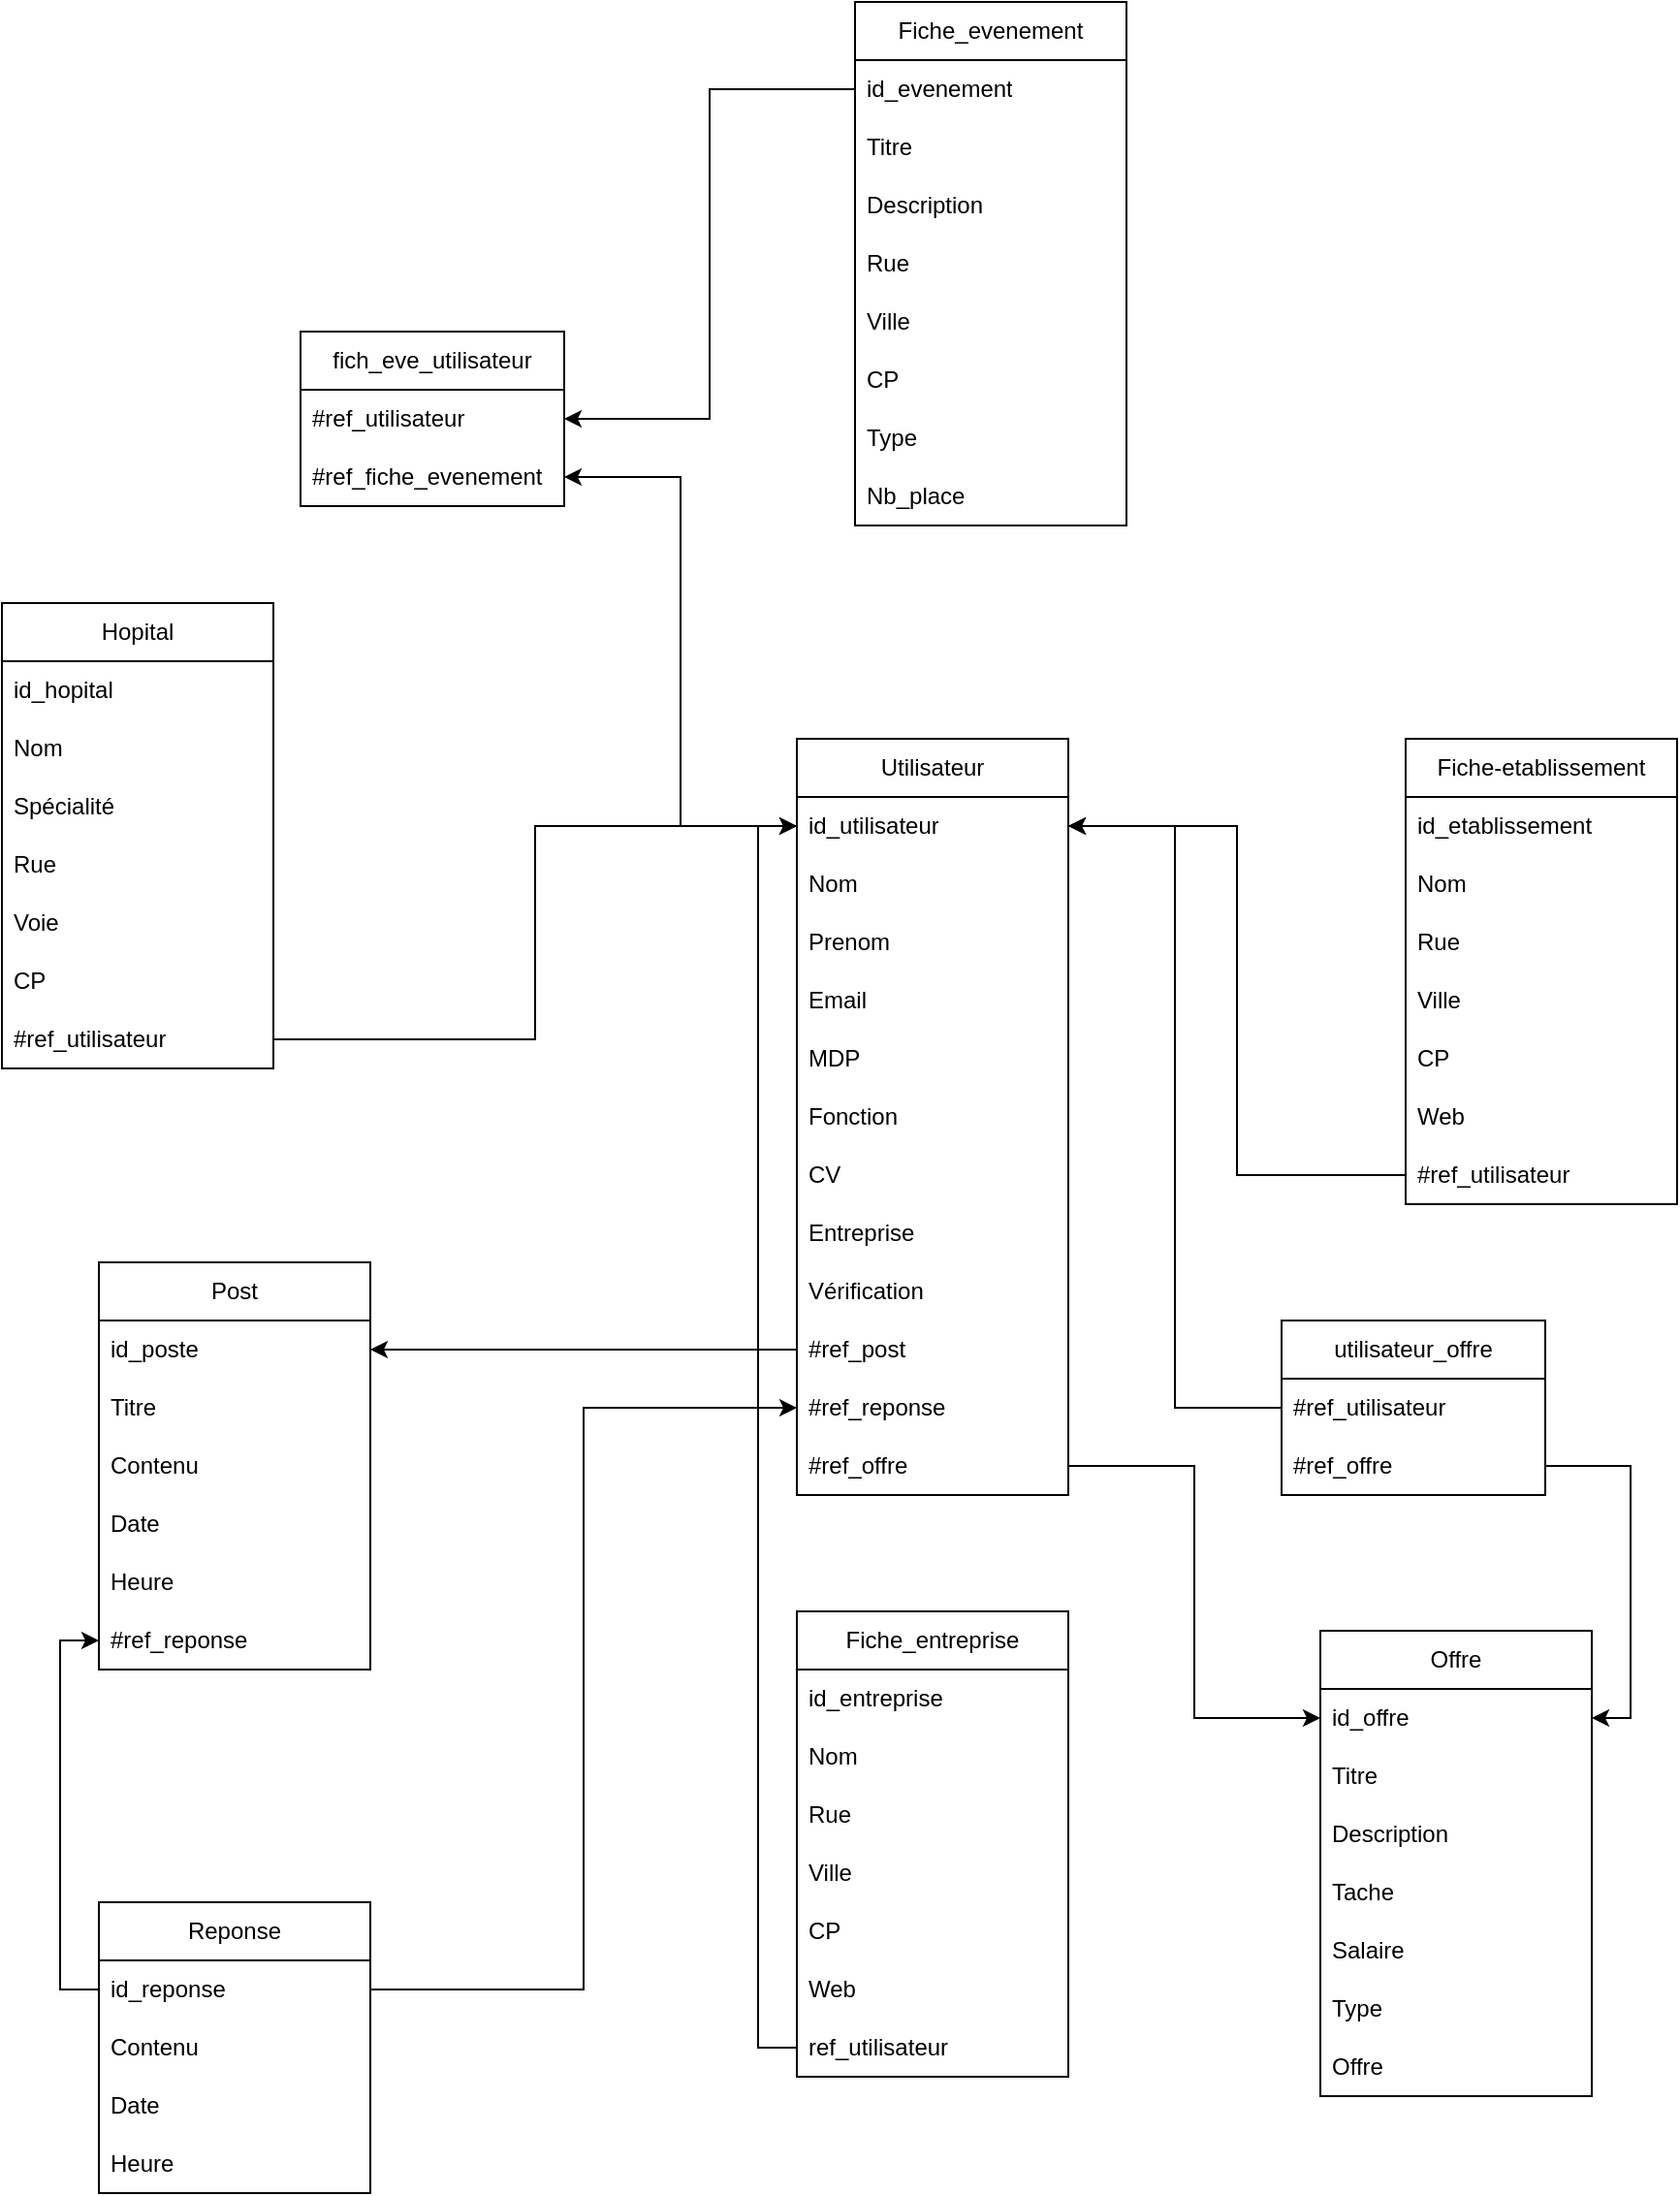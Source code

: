 <mxfile version="24.7.14">
  <diagram name="Page-1" id="RtZg7APE0yVRXItRUlBK">
    <mxGraphModel dx="2138" dy="-598" grid="1" gridSize="10" guides="1" tooltips="1" connect="1" arrows="1" fold="1" page="1" pageScale="1" pageWidth="827" pageHeight="1169" math="0" shadow="0">
      <root>
        <mxCell id="0" />
        <mxCell id="1" parent="0" />
        <mxCell id="PMCNjyBS-ILOIrj1MuaT-1" value="Utilisateur" style="swimlane;fontStyle=0;childLayout=stackLayout;horizontal=1;startSize=30;horizontalStack=0;resizeParent=1;resizeParentMax=0;resizeLast=0;collapsible=1;marginBottom=0;whiteSpace=wrap;html=1;" parent="1" vertex="1">
          <mxGeometry x="120" y="1550" width="140" height="390" as="geometry" />
        </mxCell>
        <mxCell id="PMCNjyBS-ILOIrj1MuaT-2" value="id_utilisateur" style="text;strokeColor=none;fillColor=none;align=left;verticalAlign=middle;spacingLeft=4;spacingRight=4;overflow=hidden;points=[[0,0.5],[1,0.5]];portConstraint=eastwest;rotatable=0;whiteSpace=wrap;html=1;" parent="PMCNjyBS-ILOIrj1MuaT-1" vertex="1">
          <mxGeometry y="30" width="140" height="30" as="geometry" />
        </mxCell>
        <mxCell id="PMCNjyBS-ILOIrj1MuaT-3" value="Nom" style="text;strokeColor=none;fillColor=none;align=left;verticalAlign=middle;spacingLeft=4;spacingRight=4;overflow=hidden;points=[[0,0.5],[1,0.5]];portConstraint=eastwest;rotatable=0;whiteSpace=wrap;html=1;" parent="PMCNjyBS-ILOIrj1MuaT-1" vertex="1">
          <mxGeometry y="60" width="140" height="30" as="geometry" />
        </mxCell>
        <mxCell id="PMCNjyBS-ILOIrj1MuaT-4" value="Prenom" style="text;strokeColor=none;fillColor=none;align=left;verticalAlign=middle;spacingLeft=4;spacingRight=4;overflow=hidden;points=[[0,0.5],[1,0.5]];portConstraint=eastwest;rotatable=0;whiteSpace=wrap;html=1;" parent="PMCNjyBS-ILOIrj1MuaT-1" vertex="1">
          <mxGeometry y="90" width="140" height="30" as="geometry" />
        </mxCell>
        <mxCell id="PMCNjyBS-ILOIrj1MuaT-5" value="Email" style="text;strokeColor=none;fillColor=none;align=left;verticalAlign=middle;spacingLeft=4;spacingRight=4;overflow=hidden;points=[[0,0.5],[1,0.5]];portConstraint=eastwest;rotatable=0;whiteSpace=wrap;html=1;" parent="PMCNjyBS-ILOIrj1MuaT-1" vertex="1">
          <mxGeometry y="120" width="140" height="30" as="geometry" />
        </mxCell>
        <mxCell id="PMCNjyBS-ILOIrj1MuaT-7" value="MDP" style="text;strokeColor=none;fillColor=none;align=left;verticalAlign=middle;spacingLeft=4;spacingRight=4;overflow=hidden;points=[[0,0.5],[1,0.5]];portConstraint=eastwest;rotatable=0;whiteSpace=wrap;html=1;" parent="PMCNjyBS-ILOIrj1MuaT-1" vertex="1">
          <mxGeometry y="150" width="140" height="30" as="geometry" />
        </mxCell>
        <mxCell id="PMCNjyBS-ILOIrj1MuaT-6" value="Fonction" style="text;strokeColor=none;fillColor=none;align=left;verticalAlign=middle;spacingLeft=4;spacingRight=4;overflow=hidden;points=[[0,0.5],[1,0.5]];portConstraint=eastwest;rotatable=0;whiteSpace=wrap;html=1;" parent="PMCNjyBS-ILOIrj1MuaT-1" vertex="1">
          <mxGeometry y="180" width="140" height="30" as="geometry" />
        </mxCell>
        <mxCell id="PMCNjyBS-ILOIrj1MuaT-11" value="CV" style="text;strokeColor=none;fillColor=none;align=left;verticalAlign=middle;spacingLeft=4;spacingRight=4;overflow=hidden;points=[[0,0.5],[1,0.5]];portConstraint=eastwest;rotatable=0;whiteSpace=wrap;html=1;" parent="PMCNjyBS-ILOIrj1MuaT-1" vertex="1">
          <mxGeometry y="210" width="140" height="30" as="geometry" />
        </mxCell>
        <mxCell id="PMCNjyBS-ILOIrj1MuaT-10" value="Entreprise" style="text;strokeColor=none;fillColor=none;align=left;verticalAlign=middle;spacingLeft=4;spacingRight=4;overflow=hidden;points=[[0,0.5],[1,0.5]];portConstraint=eastwest;rotatable=0;whiteSpace=wrap;html=1;" parent="PMCNjyBS-ILOIrj1MuaT-1" vertex="1">
          <mxGeometry y="240" width="140" height="30" as="geometry" />
        </mxCell>
        <mxCell id="nic5Tko7jXk72hgf6L3k-41" value="Vérification" style="text;strokeColor=none;fillColor=none;align=left;verticalAlign=middle;spacingLeft=4;spacingRight=4;overflow=hidden;points=[[0,0.5],[1,0.5]];portConstraint=eastwest;rotatable=0;whiteSpace=wrap;html=1;" parent="PMCNjyBS-ILOIrj1MuaT-1" vertex="1">
          <mxGeometry y="270" width="140" height="30" as="geometry" />
        </mxCell>
        <mxCell id="LtXJZvQWfDIkcKmAmPq4-15" value="#ref_post" style="text;strokeColor=none;fillColor=none;align=left;verticalAlign=middle;spacingLeft=4;spacingRight=4;overflow=hidden;points=[[0,0.5],[1,0.5]];portConstraint=eastwest;rotatable=0;whiteSpace=wrap;html=1;" vertex="1" parent="PMCNjyBS-ILOIrj1MuaT-1">
          <mxGeometry y="300" width="140" height="30" as="geometry" />
        </mxCell>
        <mxCell id="LtXJZvQWfDIkcKmAmPq4-17" value="#ref_reponse" style="text;strokeColor=none;fillColor=none;align=left;verticalAlign=middle;spacingLeft=4;spacingRight=4;overflow=hidden;points=[[0,0.5],[1,0.5]];portConstraint=eastwest;rotatable=0;whiteSpace=wrap;html=1;" vertex="1" parent="PMCNjyBS-ILOIrj1MuaT-1">
          <mxGeometry y="330" width="140" height="30" as="geometry" />
        </mxCell>
        <mxCell id="LtXJZvQWfDIkcKmAmPq4-21" value="#ref_offre" style="text;strokeColor=none;fillColor=none;align=left;verticalAlign=middle;spacingLeft=4;spacingRight=4;overflow=hidden;points=[[0,0.5],[1,0.5]];portConstraint=eastwest;rotatable=0;whiteSpace=wrap;html=1;" vertex="1" parent="PMCNjyBS-ILOIrj1MuaT-1">
          <mxGeometry y="360" width="140" height="30" as="geometry" />
        </mxCell>
        <mxCell id="PMCNjyBS-ILOIrj1MuaT-22" value="Hopital" style="swimlane;fontStyle=0;childLayout=stackLayout;horizontal=1;startSize=30;horizontalStack=0;resizeParent=1;resizeParentMax=0;resizeLast=0;collapsible=1;marginBottom=0;whiteSpace=wrap;html=1;" parent="1" vertex="1">
          <mxGeometry x="-290" y="1480" width="140" height="240" as="geometry" />
        </mxCell>
        <mxCell id="PMCNjyBS-ILOIrj1MuaT-23" value="id_hopital" style="text;strokeColor=none;fillColor=none;align=left;verticalAlign=middle;spacingLeft=4;spacingRight=4;overflow=hidden;points=[[0,0.5],[1,0.5]];portConstraint=eastwest;rotatable=0;whiteSpace=wrap;html=1;" parent="PMCNjyBS-ILOIrj1MuaT-22" vertex="1">
          <mxGeometry y="30" width="140" height="30" as="geometry" />
        </mxCell>
        <mxCell id="PMCNjyBS-ILOIrj1MuaT-25" value="Nom" style="text;strokeColor=none;fillColor=none;align=left;verticalAlign=middle;spacingLeft=4;spacingRight=4;overflow=hidden;points=[[0,0.5],[1,0.5]];portConstraint=eastwest;rotatable=0;whiteSpace=wrap;html=1;" parent="PMCNjyBS-ILOIrj1MuaT-22" vertex="1">
          <mxGeometry y="60" width="140" height="30" as="geometry" />
        </mxCell>
        <mxCell id="PMCNjyBS-ILOIrj1MuaT-29" value="Spécialité" style="text;strokeColor=none;fillColor=none;align=left;verticalAlign=middle;spacingLeft=4;spacingRight=4;overflow=hidden;points=[[0,0.5],[1,0.5]];portConstraint=eastwest;rotatable=0;whiteSpace=wrap;html=1;strokeWidth=1;perimeterSpacing=0;" parent="PMCNjyBS-ILOIrj1MuaT-22" vertex="1">
          <mxGeometry y="90" width="140" height="30" as="geometry" />
        </mxCell>
        <mxCell id="nic5Tko7jXk72hgf6L3k-20" value="Rue" style="text;strokeColor=none;fillColor=none;align=left;verticalAlign=middle;spacingLeft=4;spacingRight=4;overflow=hidden;points=[[0,0.5],[1,0.5]];portConstraint=eastwest;rotatable=0;whiteSpace=wrap;html=1;" parent="PMCNjyBS-ILOIrj1MuaT-22" vertex="1">
          <mxGeometry y="120" width="140" height="30" as="geometry" />
        </mxCell>
        <mxCell id="nic5Tko7jXk72hgf6L3k-21" value="Voie" style="text;strokeColor=none;fillColor=none;align=left;verticalAlign=middle;spacingLeft=4;spacingRight=4;overflow=hidden;points=[[0,0.5],[1,0.5]];portConstraint=eastwest;rotatable=0;whiteSpace=wrap;html=1;" parent="PMCNjyBS-ILOIrj1MuaT-22" vertex="1">
          <mxGeometry y="150" width="140" height="30" as="geometry" />
        </mxCell>
        <mxCell id="nic5Tko7jXk72hgf6L3k-22" value="CP" style="text;strokeColor=none;fillColor=none;align=left;verticalAlign=middle;spacingLeft=4;spacingRight=4;overflow=hidden;points=[[0,0.5],[1,0.5]];portConstraint=eastwest;rotatable=0;whiteSpace=wrap;html=1;" parent="PMCNjyBS-ILOIrj1MuaT-22" vertex="1">
          <mxGeometry y="180" width="140" height="30" as="geometry" />
        </mxCell>
        <mxCell id="LtXJZvQWfDIkcKmAmPq4-11" value="#ref_utilisateur" style="text;strokeColor=none;fillColor=none;align=left;verticalAlign=middle;spacingLeft=4;spacingRight=4;overflow=hidden;points=[[0,0.5],[1,0.5]];portConstraint=eastwest;rotatable=0;whiteSpace=wrap;html=1;" vertex="1" parent="PMCNjyBS-ILOIrj1MuaT-22">
          <mxGeometry y="210" width="140" height="30" as="geometry" />
        </mxCell>
        <mxCell id="PMCNjyBS-ILOIrj1MuaT-30" value="Fiche_entreprise" style="swimlane;fontStyle=0;childLayout=stackLayout;horizontal=1;startSize=30;horizontalStack=0;resizeParent=1;resizeParentMax=0;resizeLast=0;collapsible=1;marginBottom=0;whiteSpace=wrap;html=1;" parent="1" vertex="1">
          <mxGeometry x="120" y="2000" width="140" height="240" as="geometry" />
        </mxCell>
        <mxCell id="PMCNjyBS-ILOIrj1MuaT-31" value="id_entreprise" style="text;strokeColor=none;fillColor=none;align=left;verticalAlign=middle;spacingLeft=4;spacingRight=4;overflow=hidden;points=[[0,0.5],[1,0.5]];portConstraint=eastwest;rotatable=0;whiteSpace=wrap;html=1;" parent="PMCNjyBS-ILOIrj1MuaT-30" vertex="1">
          <mxGeometry y="30" width="140" height="30" as="geometry" />
        </mxCell>
        <mxCell id="PMCNjyBS-ILOIrj1MuaT-32" value="Nom" style="text;strokeColor=none;fillColor=none;align=left;verticalAlign=middle;spacingLeft=4;spacingRight=4;overflow=hidden;points=[[0,0.5],[1,0.5]];portConstraint=eastwest;rotatable=0;whiteSpace=wrap;html=1;" parent="PMCNjyBS-ILOIrj1MuaT-30" vertex="1">
          <mxGeometry y="60" width="140" height="30" as="geometry" />
        </mxCell>
        <mxCell id="PMCNjyBS-ILOIrj1MuaT-41" value="Rue" style="text;strokeColor=none;fillColor=none;align=left;verticalAlign=middle;spacingLeft=4;spacingRight=4;overflow=hidden;points=[[0,0.5],[1,0.5]];portConstraint=eastwest;rotatable=0;whiteSpace=wrap;html=1;" parent="PMCNjyBS-ILOIrj1MuaT-30" vertex="1">
          <mxGeometry y="90" width="140" height="30" as="geometry" />
        </mxCell>
        <mxCell id="PMCNjyBS-ILOIrj1MuaT-38" value="Ville" style="text;strokeColor=none;fillColor=none;align=left;verticalAlign=middle;spacingLeft=4;spacingRight=4;overflow=hidden;points=[[0,0.5],[1,0.5]];portConstraint=eastwest;rotatable=0;whiteSpace=wrap;html=1;" parent="PMCNjyBS-ILOIrj1MuaT-30" vertex="1">
          <mxGeometry y="120" width="140" height="30" as="geometry" />
        </mxCell>
        <mxCell id="PMCNjyBS-ILOIrj1MuaT-37" value="CP" style="text;strokeColor=none;fillColor=none;align=left;verticalAlign=middle;spacingLeft=4;spacingRight=4;overflow=hidden;points=[[0,0.5],[1,0.5]];portConstraint=eastwest;rotatable=0;whiteSpace=wrap;html=1;" parent="PMCNjyBS-ILOIrj1MuaT-30" vertex="1">
          <mxGeometry y="150" width="140" height="30" as="geometry" />
        </mxCell>
        <mxCell id="PMCNjyBS-ILOIrj1MuaT-40" value="Web" style="text;strokeColor=none;fillColor=none;align=left;verticalAlign=middle;spacingLeft=4;spacingRight=4;overflow=hidden;points=[[0,0.5],[1,0.5]];portConstraint=eastwest;rotatable=0;whiteSpace=wrap;html=1;" parent="PMCNjyBS-ILOIrj1MuaT-30" vertex="1">
          <mxGeometry y="180" width="140" height="30" as="geometry" />
        </mxCell>
        <mxCell id="LtXJZvQWfDIkcKmAmPq4-19" value="ref_utilisateur" style="text;strokeColor=none;fillColor=none;align=left;verticalAlign=middle;spacingLeft=4;spacingRight=4;overflow=hidden;points=[[0,0.5],[1,0.5]];portConstraint=eastwest;rotatable=0;whiteSpace=wrap;html=1;" vertex="1" parent="PMCNjyBS-ILOIrj1MuaT-30">
          <mxGeometry y="210" width="140" height="30" as="geometry" />
        </mxCell>
        <mxCell id="PMCNjyBS-ILOIrj1MuaT-42" value="Fiche-etablissement" style="swimlane;fontStyle=0;childLayout=stackLayout;horizontal=1;startSize=30;horizontalStack=0;resizeParent=1;resizeParentMax=0;resizeLast=0;collapsible=1;marginBottom=0;whiteSpace=wrap;html=1;" parent="1" vertex="1">
          <mxGeometry x="434" y="1550" width="140" height="240" as="geometry" />
        </mxCell>
        <mxCell id="PMCNjyBS-ILOIrj1MuaT-43" value="id_etablissement" style="text;strokeColor=none;fillColor=none;align=left;verticalAlign=middle;spacingLeft=4;spacingRight=4;overflow=hidden;points=[[0,0.5],[1,0.5]];portConstraint=eastwest;rotatable=0;whiteSpace=wrap;html=1;" parent="PMCNjyBS-ILOIrj1MuaT-42" vertex="1">
          <mxGeometry y="30" width="140" height="30" as="geometry" />
        </mxCell>
        <mxCell id="PMCNjyBS-ILOIrj1MuaT-45" value="Nom" style="text;strokeColor=none;fillColor=none;align=left;verticalAlign=middle;spacingLeft=4;spacingRight=4;overflow=hidden;points=[[0,0.5],[1,0.5]];portConstraint=eastwest;rotatable=0;whiteSpace=wrap;html=1;" parent="PMCNjyBS-ILOIrj1MuaT-42" vertex="1">
          <mxGeometry y="60" width="140" height="30" as="geometry" />
        </mxCell>
        <mxCell id="PMCNjyBS-ILOIrj1MuaT-44" value="Rue" style="text;strokeColor=none;fillColor=none;align=left;verticalAlign=middle;spacingLeft=4;spacingRight=4;overflow=hidden;points=[[0,0.5],[1,0.5]];portConstraint=eastwest;rotatable=0;whiteSpace=wrap;html=1;" parent="PMCNjyBS-ILOIrj1MuaT-42" vertex="1">
          <mxGeometry y="90" width="140" height="30" as="geometry" />
        </mxCell>
        <mxCell id="PMCNjyBS-ILOIrj1MuaT-48" value="Ville" style="text;strokeColor=none;fillColor=none;align=left;verticalAlign=middle;spacingLeft=4;spacingRight=4;overflow=hidden;points=[[0,0.5],[1,0.5]];portConstraint=eastwest;rotatable=0;whiteSpace=wrap;html=1;" parent="PMCNjyBS-ILOIrj1MuaT-42" vertex="1">
          <mxGeometry y="120" width="140" height="30" as="geometry" />
        </mxCell>
        <mxCell id="PMCNjyBS-ILOIrj1MuaT-49" value="CP" style="text;strokeColor=none;fillColor=none;align=left;verticalAlign=middle;spacingLeft=4;spacingRight=4;overflow=hidden;points=[[0,0.5],[1,0.5]];portConstraint=eastwest;rotatable=0;whiteSpace=wrap;html=1;" parent="PMCNjyBS-ILOIrj1MuaT-42" vertex="1">
          <mxGeometry y="150" width="140" height="30" as="geometry" />
        </mxCell>
        <mxCell id="LtXJZvQWfDIkcKmAmPq4-8" value="Web" style="text;strokeColor=none;fillColor=none;align=left;verticalAlign=middle;spacingLeft=4;spacingRight=4;overflow=hidden;points=[[0,0.5],[1,0.5]];portConstraint=eastwest;rotatable=0;whiteSpace=wrap;html=1;" vertex="1" parent="PMCNjyBS-ILOIrj1MuaT-42">
          <mxGeometry y="180" width="140" height="30" as="geometry" />
        </mxCell>
        <mxCell id="PMCNjyBS-ILOIrj1MuaT-50" value="#ref_utilisateur" style="text;strokeColor=none;fillColor=none;align=left;verticalAlign=middle;spacingLeft=4;spacingRight=4;overflow=hidden;points=[[0,0.5],[1,0.5]];portConstraint=eastwest;rotatable=0;whiteSpace=wrap;html=1;" parent="PMCNjyBS-ILOIrj1MuaT-42" vertex="1">
          <mxGeometry y="210" width="140" height="30" as="geometry" />
        </mxCell>
        <mxCell id="PMCNjyBS-ILOIrj1MuaT-51" value="Offre" style="swimlane;fontStyle=0;childLayout=stackLayout;horizontal=1;startSize=30;horizontalStack=0;resizeParent=1;resizeParentMax=0;resizeLast=0;collapsible=1;marginBottom=0;whiteSpace=wrap;html=1;" parent="1" vertex="1">
          <mxGeometry x="390" y="2010" width="140" height="240" as="geometry" />
        </mxCell>
        <mxCell id="PMCNjyBS-ILOIrj1MuaT-52" value="id_offre" style="text;strokeColor=none;fillColor=none;align=left;verticalAlign=middle;spacingLeft=4;spacingRight=4;overflow=hidden;points=[[0,0.5],[1,0.5]];portConstraint=eastwest;rotatable=0;whiteSpace=wrap;html=1;" parent="PMCNjyBS-ILOIrj1MuaT-51" vertex="1">
          <mxGeometry y="30" width="140" height="30" as="geometry" />
        </mxCell>
        <mxCell id="PMCNjyBS-ILOIrj1MuaT-53" value="Titre" style="text;strokeColor=none;fillColor=none;align=left;verticalAlign=middle;spacingLeft=4;spacingRight=4;overflow=hidden;points=[[0,0.5],[1,0.5]];portConstraint=eastwest;rotatable=0;whiteSpace=wrap;html=1;" parent="PMCNjyBS-ILOIrj1MuaT-51" vertex="1">
          <mxGeometry y="60" width="140" height="30" as="geometry" />
        </mxCell>
        <mxCell id="PMCNjyBS-ILOIrj1MuaT-54" value="Description" style="text;strokeColor=none;fillColor=none;align=left;verticalAlign=middle;spacingLeft=4;spacingRight=4;overflow=hidden;points=[[0,0.5],[1,0.5]];portConstraint=eastwest;rotatable=0;whiteSpace=wrap;html=1;strokeWidth=1;perimeterSpacing=0;" parent="PMCNjyBS-ILOIrj1MuaT-51" vertex="1">
          <mxGeometry y="90" width="140" height="30" as="geometry" />
        </mxCell>
        <mxCell id="PMCNjyBS-ILOIrj1MuaT-55" value="Tache&lt;span style=&quot;color: rgba(0, 0, 0, 0); font-family: monospace; font-size: 0px; text-wrap: nowrap;&quot;&gt;%3CmxGraphModel%3E%3Croot%3E%3CmxCell%20id%3D%220%22%2F%3E%3CmxCell%20id%3D%221%22%20parent%3D%220%22%2F%3E%3CmxCell%20id%3D%222%22%20value%3D%22Description%22%20style%3D%22text%3BstrokeColor%3Dnone%3BfillColor%3Dnone%3Balign%3Dleft%3BverticalAlign%3Dmiddle%3BspacingLeft%3D4%3BspacingRight%3D4%3Boverflow%3Dhidden%3Bpoints%3D%5B%5B0%2C0.5%5D%2C%5B1%2C0.5%5D%5D%3BportConstraint%3Deastwest%3Brotatable%3D0%3BwhiteSpace%3Dwrap%3Bhtml%3D1%3BstrokeWidth%3D1%3BperimeterSpacing%3D0%3B%22%20vertex%3D%221%22%20parent%3D%221%22%3E%3CmxGeometry%20x%3D%22160%22%20y%3D%22590%22%20width%3D%22140%22%20height%3D%2230%22%20as%3D%22geometry%22%2F%3E%3C%2FmxCell%3E%3C%2Froot%3E%3C%2FmxGraphModel%3E&lt;/span&gt;" style="text;strokeColor=none;fillColor=none;align=left;verticalAlign=middle;spacingLeft=4;spacingRight=4;overflow=hidden;points=[[0,0.5],[1,0.5]];portConstraint=eastwest;rotatable=0;whiteSpace=wrap;html=1;strokeWidth=1;perimeterSpacing=0;" parent="PMCNjyBS-ILOIrj1MuaT-51" vertex="1">
          <mxGeometry y="120" width="140" height="30" as="geometry" />
        </mxCell>
        <mxCell id="PMCNjyBS-ILOIrj1MuaT-56" value="Salaire" style="text;strokeColor=none;fillColor=none;align=left;verticalAlign=middle;spacingLeft=4;spacingRight=4;overflow=hidden;points=[[0,0.5],[1,0.5]];portConstraint=eastwest;rotatable=0;whiteSpace=wrap;html=1;strokeWidth=1;perimeterSpacing=0;" parent="PMCNjyBS-ILOIrj1MuaT-51" vertex="1">
          <mxGeometry y="150" width="140" height="30" as="geometry" />
        </mxCell>
        <mxCell id="PMCNjyBS-ILOIrj1MuaT-57" value="Type" style="text;strokeColor=none;fillColor=none;align=left;verticalAlign=middle;spacingLeft=4;spacingRight=4;overflow=hidden;points=[[0,0.5],[1,0.5]];portConstraint=eastwest;rotatable=0;whiteSpace=wrap;html=1;strokeWidth=1;perimeterSpacing=0;" parent="PMCNjyBS-ILOIrj1MuaT-51" vertex="1">
          <mxGeometry y="180" width="140" height="30" as="geometry" />
        </mxCell>
        <mxCell id="PMCNjyBS-ILOIrj1MuaT-58" value="Offre" style="text;strokeColor=none;fillColor=none;align=left;verticalAlign=middle;spacingLeft=4;spacingRight=4;overflow=hidden;points=[[0,0.5],[1,0.5]];portConstraint=eastwest;rotatable=0;whiteSpace=wrap;html=1;strokeWidth=1;perimeterSpacing=0;" parent="PMCNjyBS-ILOIrj1MuaT-51" vertex="1">
          <mxGeometry y="210" width="140" height="30" as="geometry" />
        </mxCell>
        <mxCell id="PMCNjyBS-ILOIrj1MuaT-59" value="Fiche_evenement" style="swimlane;fontStyle=0;childLayout=stackLayout;horizontal=1;startSize=30;horizontalStack=0;resizeParent=1;resizeParentMax=0;resizeLast=0;collapsible=1;marginBottom=0;whiteSpace=wrap;html=1;" parent="1" vertex="1">
          <mxGeometry x="150" y="1170" width="140" height="270" as="geometry" />
        </mxCell>
        <mxCell id="PMCNjyBS-ILOIrj1MuaT-60" value="id_evenement" style="text;strokeColor=none;fillColor=none;align=left;verticalAlign=middle;spacingLeft=4;spacingRight=4;overflow=hidden;points=[[0,0.5],[1,0.5]];portConstraint=eastwest;rotatable=0;whiteSpace=wrap;html=1;" parent="PMCNjyBS-ILOIrj1MuaT-59" vertex="1">
          <mxGeometry y="30" width="140" height="30" as="geometry" />
        </mxCell>
        <mxCell id="PMCNjyBS-ILOIrj1MuaT-61" value="Titre" style="text;strokeColor=none;fillColor=none;align=left;verticalAlign=middle;spacingLeft=4;spacingRight=4;overflow=hidden;points=[[0,0.5],[1,0.5]];portConstraint=eastwest;rotatable=0;whiteSpace=wrap;html=1;" parent="PMCNjyBS-ILOIrj1MuaT-59" vertex="1">
          <mxGeometry y="60" width="140" height="30" as="geometry" />
        </mxCell>
        <mxCell id="PMCNjyBS-ILOIrj1MuaT-66" value="Description" style="text;strokeColor=none;fillColor=none;align=left;verticalAlign=middle;spacingLeft=4;spacingRight=4;overflow=hidden;points=[[0,0.5],[1,0.5]];portConstraint=eastwest;rotatable=0;whiteSpace=wrap;html=1;strokeWidth=1;perimeterSpacing=0;" parent="PMCNjyBS-ILOIrj1MuaT-59" vertex="1">
          <mxGeometry y="90" width="140" height="30" as="geometry" />
        </mxCell>
        <mxCell id="PMCNjyBS-ILOIrj1MuaT-62" value="Rue" style="text;strokeColor=none;fillColor=none;align=left;verticalAlign=middle;spacingLeft=4;spacingRight=4;overflow=hidden;points=[[0,0.5],[1,0.5]];portConstraint=eastwest;rotatable=0;whiteSpace=wrap;html=1;" parent="PMCNjyBS-ILOIrj1MuaT-59" vertex="1">
          <mxGeometry y="120" width="140" height="30" as="geometry" />
        </mxCell>
        <mxCell id="PMCNjyBS-ILOIrj1MuaT-63" value="Ville" style="text;strokeColor=none;fillColor=none;align=left;verticalAlign=middle;spacingLeft=4;spacingRight=4;overflow=hidden;points=[[0,0.5],[1,0.5]];portConstraint=eastwest;rotatable=0;whiteSpace=wrap;html=1;" parent="PMCNjyBS-ILOIrj1MuaT-59" vertex="1">
          <mxGeometry y="150" width="140" height="30" as="geometry" />
        </mxCell>
        <mxCell id="PMCNjyBS-ILOIrj1MuaT-64" value="CP" style="text;strokeColor=none;fillColor=none;align=left;verticalAlign=middle;spacingLeft=4;spacingRight=4;overflow=hidden;points=[[0,0.5],[1,0.5]];portConstraint=eastwest;rotatable=0;whiteSpace=wrap;html=1;" parent="PMCNjyBS-ILOIrj1MuaT-59" vertex="1">
          <mxGeometry y="180" width="140" height="30" as="geometry" />
        </mxCell>
        <mxCell id="PMCNjyBS-ILOIrj1MuaT-67" value="Type" style="text;strokeColor=none;fillColor=none;align=left;verticalAlign=middle;spacingLeft=4;spacingRight=4;overflow=hidden;points=[[0,0.5],[1,0.5]];portConstraint=eastwest;rotatable=0;whiteSpace=wrap;html=1;" parent="PMCNjyBS-ILOIrj1MuaT-59" vertex="1">
          <mxGeometry y="210" width="140" height="30" as="geometry" />
        </mxCell>
        <mxCell id="PMCNjyBS-ILOIrj1MuaT-65" value="Nb_place" style="text;strokeColor=none;fillColor=none;align=left;verticalAlign=middle;spacingLeft=4;spacingRight=4;overflow=hidden;points=[[0,0.5],[1,0.5]];portConstraint=eastwest;rotatable=0;whiteSpace=wrap;html=1;" parent="PMCNjyBS-ILOIrj1MuaT-59" vertex="1">
          <mxGeometry y="240" width="140" height="30" as="geometry" />
        </mxCell>
        <mxCell id="PMCNjyBS-ILOIrj1MuaT-68" value="Post" style="swimlane;fontStyle=0;childLayout=stackLayout;horizontal=1;startSize=30;horizontalStack=0;resizeParent=1;resizeParentMax=0;resizeLast=0;collapsible=1;marginBottom=0;whiteSpace=wrap;html=1;" parent="1" vertex="1">
          <mxGeometry x="-240" y="1820" width="140" height="210" as="geometry" />
        </mxCell>
        <mxCell id="PMCNjyBS-ILOIrj1MuaT-69" value="id_poste" style="text;strokeColor=none;fillColor=none;align=left;verticalAlign=middle;spacingLeft=4;spacingRight=4;overflow=hidden;points=[[0,0.5],[1,0.5]];portConstraint=eastwest;rotatable=0;whiteSpace=wrap;html=1;" parent="PMCNjyBS-ILOIrj1MuaT-68" vertex="1">
          <mxGeometry y="30" width="140" height="30" as="geometry" />
        </mxCell>
        <mxCell id="PMCNjyBS-ILOIrj1MuaT-70" value="Titre" style="text;strokeColor=none;fillColor=none;align=left;verticalAlign=middle;spacingLeft=4;spacingRight=4;overflow=hidden;points=[[0,0.5],[1,0.5]];portConstraint=eastwest;rotatable=0;whiteSpace=wrap;html=1;" parent="PMCNjyBS-ILOIrj1MuaT-68" vertex="1">
          <mxGeometry y="60" width="140" height="30" as="geometry" />
        </mxCell>
        <mxCell id="PMCNjyBS-ILOIrj1MuaT-71" value="Contenu" style="text;strokeColor=none;fillColor=none;align=left;verticalAlign=middle;spacingLeft=4;spacingRight=4;overflow=hidden;points=[[0,0.5],[1,0.5]];portConstraint=eastwest;rotatable=0;whiteSpace=wrap;html=1;" parent="PMCNjyBS-ILOIrj1MuaT-68" vertex="1">
          <mxGeometry y="90" width="140" height="30" as="geometry" />
        </mxCell>
        <mxCell id="PMCNjyBS-ILOIrj1MuaT-72" value="Date" style="text;strokeColor=none;fillColor=none;align=left;verticalAlign=middle;spacingLeft=4;spacingRight=4;overflow=hidden;points=[[0,0.5],[1,0.5]];portConstraint=eastwest;rotatable=0;whiteSpace=wrap;html=1;" parent="PMCNjyBS-ILOIrj1MuaT-68" vertex="1">
          <mxGeometry y="120" width="140" height="30" as="geometry" />
        </mxCell>
        <mxCell id="PMCNjyBS-ILOIrj1MuaT-73" value="Heure" style="text;strokeColor=none;fillColor=none;align=left;verticalAlign=middle;spacingLeft=4;spacingRight=4;overflow=hidden;points=[[0,0.5],[1,0.5]];portConstraint=eastwest;rotatable=0;whiteSpace=wrap;html=1;" parent="PMCNjyBS-ILOIrj1MuaT-68" vertex="1">
          <mxGeometry y="150" width="140" height="30" as="geometry" />
        </mxCell>
        <mxCell id="LtXJZvQWfDIkcKmAmPq4-13" value="#ref_reponse" style="text;strokeColor=none;fillColor=none;align=left;verticalAlign=middle;spacingLeft=4;spacingRight=4;overflow=hidden;points=[[0,0.5],[1,0.5]];portConstraint=eastwest;rotatable=0;whiteSpace=wrap;html=1;" vertex="1" parent="PMCNjyBS-ILOIrj1MuaT-68">
          <mxGeometry y="180" width="140" height="30" as="geometry" />
        </mxCell>
        <mxCell id="PMCNjyBS-ILOIrj1MuaT-89" value="Reponse" style="swimlane;fontStyle=0;childLayout=stackLayout;horizontal=1;startSize=30;horizontalStack=0;resizeParent=1;resizeParentMax=0;resizeLast=0;collapsible=1;marginBottom=0;whiteSpace=wrap;html=1;" parent="1" vertex="1">
          <mxGeometry x="-240" y="2150" width="140" height="150" as="geometry" />
        </mxCell>
        <mxCell id="PMCNjyBS-ILOIrj1MuaT-90" value="id_reponse" style="text;strokeColor=none;fillColor=none;align=left;verticalAlign=middle;spacingLeft=4;spacingRight=4;overflow=hidden;points=[[0,0.5],[1,0.5]];portConstraint=eastwest;rotatable=0;whiteSpace=wrap;html=1;" parent="PMCNjyBS-ILOIrj1MuaT-89" vertex="1">
          <mxGeometry y="30" width="140" height="30" as="geometry" />
        </mxCell>
        <mxCell id="PMCNjyBS-ILOIrj1MuaT-92" value="Contenu" style="text;strokeColor=none;fillColor=none;align=left;verticalAlign=middle;spacingLeft=4;spacingRight=4;overflow=hidden;points=[[0,0.5],[1,0.5]];portConstraint=eastwest;rotatable=0;whiteSpace=wrap;html=1;" parent="PMCNjyBS-ILOIrj1MuaT-89" vertex="1">
          <mxGeometry y="60" width="140" height="30" as="geometry" />
        </mxCell>
        <mxCell id="PMCNjyBS-ILOIrj1MuaT-93" value="Date" style="text;strokeColor=none;fillColor=none;align=left;verticalAlign=middle;spacingLeft=4;spacingRight=4;overflow=hidden;points=[[0,0.5],[1,0.5]];portConstraint=eastwest;rotatable=0;whiteSpace=wrap;html=1;" parent="PMCNjyBS-ILOIrj1MuaT-89" vertex="1">
          <mxGeometry y="90" width="140" height="30" as="geometry" />
        </mxCell>
        <mxCell id="PMCNjyBS-ILOIrj1MuaT-94" value="Heure" style="text;strokeColor=none;fillColor=none;align=left;verticalAlign=middle;spacingLeft=4;spacingRight=4;overflow=hidden;points=[[0,0.5],[1,0.5]];portConstraint=eastwest;rotatable=0;whiteSpace=wrap;html=1;" parent="PMCNjyBS-ILOIrj1MuaT-89" vertex="1">
          <mxGeometry y="120" width="140" height="30" as="geometry" />
        </mxCell>
        <mxCell id="nic5Tko7jXk72hgf6L3k-24" style="edgeStyle=orthogonalEdgeStyle;rounded=0;orthogonalLoop=1;jettySize=auto;html=1;exitX=0.5;exitY=1;exitDx=0;exitDy=0;" parent="1" edge="1">
          <mxGeometry relative="1" as="geometry">
            <mxPoint x="10" y="1700" as="sourcePoint" />
            <mxPoint x="10" y="1700" as="targetPoint" />
          </mxGeometry>
        </mxCell>
        <mxCell id="LtXJZvQWfDIkcKmAmPq4-1" value="fich_eve_utilisateur" style="swimlane;fontStyle=0;childLayout=stackLayout;horizontal=1;startSize=30;horizontalStack=0;resizeParent=1;resizeParentMax=0;resizeLast=0;collapsible=1;marginBottom=0;whiteSpace=wrap;html=1;" vertex="1" parent="1">
          <mxGeometry x="-136" y="1340" width="136" height="90" as="geometry" />
        </mxCell>
        <mxCell id="LtXJZvQWfDIkcKmAmPq4-3" value="#ref_utilisateur" style="text;strokeColor=none;fillColor=none;align=left;verticalAlign=middle;spacingLeft=4;spacingRight=4;overflow=hidden;points=[[0,0.5],[1,0.5]];portConstraint=eastwest;rotatable=0;whiteSpace=wrap;html=1;" vertex="1" parent="LtXJZvQWfDIkcKmAmPq4-1">
          <mxGeometry y="30" width="136" height="30" as="geometry" />
        </mxCell>
        <mxCell id="LtXJZvQWfDIkcKmAmPq4-2" value="#ref_fiche_evenement" style="text;strokeColor=none;fillColor=none;align=left;verticalAlign=middle;spacingLeft=4;spacingRight=4;overflow=hidden;points=[[0,0.5],[1,0.5]];portConstraint=eastwest;rotatable=0;whiteSpace=wrap;html=1;" vertex="1" parent="LtXJZvQWfDIkcKmAmPq4-1">
          <mxGeometry y="60" width="136" height="30" as="geometry" />
        </mxCell>
        <mxCell id="LtXJZvQWfDIkcKmAmPq4-5" style="edgeStyle=orthogonalEdgeStyle;rounded=0;orthogonalLoop=1;jettySize=auto;html=1;" edge="1" parent="1" source="PMCNjyBS-ILOIrj1MuaT-2" target="LtXJZvQWfDIkcKmAmPq4-2">
          <mxGeometry relative="1" as="geometry" />
        </mxCell>
        <mxCell id="LtXJZvQWfDIkcKmAmPq4-7" style="edgeStyle=orthogonalEdgeStyle;rounded=0;orthogonalLoop=1;jettySize=auto;html=1;entryX=1;entryY=0.5;entryDx=0;entryDy=0;" edge="1" parent="1" source="PMCNjyBS-ILOIrj1MuaT-60" target="LtXJZvQWfDIkcKmAmPq4-3">
          <mxGeometry relative="1" as="geometry" />
        </mxCell>
        <mxCell id="LtXJZvQWfDIkcKmAmPq4-10" style="edgeStyle=orthogonalEdgeStyle;rounded=0;orthogonalLoop=1;jettySize=auto;html=1;entryX=1;entryY=0.5;entryDx=0;entryDy=0;" edge="1" parent="1" source="PMCNjyBS-ILOIrj1MuaT-50" target="PMCNjyBS-ILOIrj1MuaT-2">
          <mxGeometry relative="1" as="geometry" />
        </mxCell>
        <mxCell id="LtXJZvQWfDIkcKmAmPq4-12" style="edgeStyle=orthogonalEdgeStyle;rounded=0;orthogonalLoop=1;jettySize=auto;html=1;entryX=0;entryY=0.5;entryDx=0;entryDy=0;" edge="1" parent="1" source="LtXJZvQWfDIkcKmAmPq4-11" target="PMCNjyBS-ILOIrj1MuaT-2">
          <mxGeometry relative="1" as="geometry" />
        </mxCell>
        <mxCell id="LtXJZvQWfDIkcKmAmPq4-14" style="edgeStyle=orthogonalEdgeStyle;rounded=0;orthogonalLoop=1;jettySize=auto;html=1;entryX=0;entryY=0.5;entryDx=0;entryDy=0;" edge="1" parent="1" source="PMCNjyBS-ILOIrj1MuaT-90" target="LtXJZvQWfDIkcKmAmPq4-13">
          <mxGeometry relative="1" as="geometry" />
        </mxCell>
        <mxCell id="LtXJZvQWfDIkcKmAmPq4-16" style="edgeStyle=orthogonalEdgeStyle;rounded=0;orthogonalLoop=1;jettySize=auto;html=1;entryX=1;entryY=0.5;entryDx=0;entryDy=0;" edge="1" parent="1" source="LtXJZvQWfDIkcKmAmPq4-15" target="PMCNjyBS-ILOIrj1MuaT-69">
          <mxGeometry relative="1" as="geometry" />
        </mxCell>
        <mxCell id="LtXJZvQWfDIkcKmAmPq4-18" style="edgeStyle=orthogonalEdgeStyle;rounded=0;orthogonalLoop=1;jettySize=auto;html=1;entryX=0;entryY=0.5;entryDx=0;entryDy=0;" edge="1" parent="1" source="PMCNjyBS-ILOIrj1MuaT-90" target="LtXJZvQWfDIkcKmAmPq4-17">
          <mxGeometry relative="1" as="geometry" />
        </mxCell>
        <mxCell id="LtXJZvQWfDIkcKmAmPq4-20" style="edgeStyle=orthogonalEdgeStyle;rounded=0;orthogonalLoop=1;jettySize=auto;html=1;entryX=0;entryY=0.5;entryDx=0;entryDy=0;" edge="1" parent="1" source="LtXJZvQWfDIkcKmAmPq4-19" target="PMCNjyBS-ILOIrj1MuaT-2">
          <mxGeometry relative="1" as="geometry" />
        </mxCell>
        <mxCell id="LtXJZvQWfDIkcKmAmPq4-22" style="edgeStyle=orthogonalEdgeStyle;rounded=0;orthogonalLoop=1;jettySize=auto;html=1;entryX=0;entryY=0.5;entryDx=0;entryDy=0;" edge="1" parent="1" source="LtXJZvQWfDIkcKmAmPq4-21" target="PMCNjyBS-ILOIrj1MuaT-52">
          <mxGeometry relative="1" as="geometry" />
        </mxCell>
        <mxCell id="LtXJZvQWfDIkcKmAmPq4-23" value="utilisateur_offre" style="swimlane;fontStyle=0;childLayout=stackLayout;horizontal=1;startSize=30;horizontalStack=0;resizeParent=1;resizeParentMax=0;resizeLast=0;collapsible=1;marginBottom=0;whiteSpace=wrap;html=1;" vertex="1" parent="1">
          <mxGeometry x="370" y="1850" width="136" height="90" as="geometry" />
        </mxCell>
        <mxCell id="LtXJZvQWfDIkcKmAmPq4-24" value="#ref_utilisateur" style="text;strokeColor=none;fillColor=none;align=left;verticalAlign=middle;spacingLeft=4;spacingRight=4;overflow=hidden;points=[[0,0.5],[1,0.5]];portConstraint=eastwest;rotatable=0;whiteSpace=wrap;html=1;" vertex="1" parent="LtXJZvQWfDIkcKmAmPq4-23">
          <mxGeometry y="30" width="136" height="30" as="geometry" />
        </mxCell>
        <mxCell id="LtXJZvQWfDIkcKmAmPq4-25" value="#ref_offre" style="text;strokeColor=none;fillColor=none;align=left;verticalAlign=middle;spacingLeft=4;spacingRight=4;overflow=hidden;points=[[0,0.5],[1,0.5]];portConstraint=eastwest;rotatable=0;whiteSpace=wrap;html=1;" vertex="1" parent="LtXJZvQWfDIkcKmAmPq4-23">
          <mxGeometry y="60" width="136" height="30" as="geometry" />
        </mxCell>
        <mxCell id="LtXJZvQWfDIkcKmAmPq4-26" style="edgeStyle=orthogonalEdgeStyle;rounded=0;orthogonalLoop=1;jettySize=auto;html=1;entryX=1;entryY=0.5;entryDx=0;entryDy=0;" edge="1" parent="1" source="LtXJZvQWfDIkcKmAmPq4-24" target="PMCNjyBS-ILOIrj1MuaT-2">
          <mxGeometry relative="1" as="geometry">
            <mxPoint x="290" y="1610" as="targetPoint" />
          </mxGeometry>
        </mxCell>
        <mxCell id="LtXJZvQWfDIkcKmAmPq4-27" style="edgeStyle=orthogonalEdgeStyle;rounded=0;orthogonalLoop=1;jettySize=auto;html=1;entryX=1;entryY=0.5;entryDx=0;entryDy=0;" edge="1" parent="1" source="LtXJZvQWfDIkcKmAmPq4-25" target="PMCNjyBS-ILOIrj1MuaT-52">
          <mxGeometry relative="1" as="geometry" />
        </mxCell>
      </root>
    </mxGraphModel>
  </diagram>
</mxfile>
